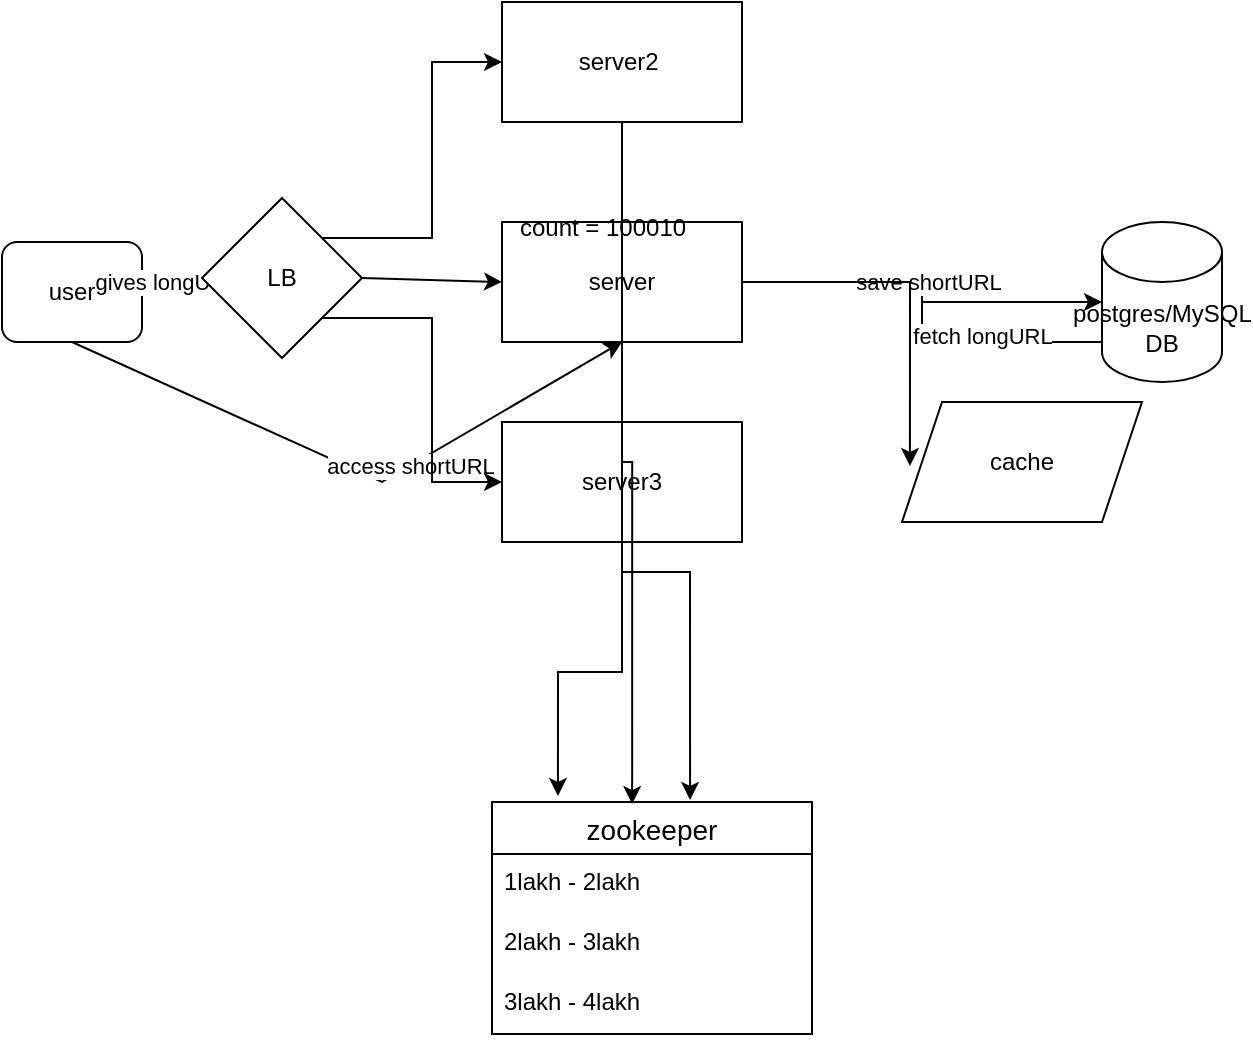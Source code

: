<mxfile version="22.0.2" type="device">
  <diagram name="Page-1" id="sfJMzmsc-NlCOAVKLh2X">
    <mxGraphModel dx="1114" dy="999" grid="1" gridSize="10" guides="1" tooltips="1" connect="1" arrows="1" fold="1" page="1" pageScale="1" pageWidth="827" pageHeight="1169" math="0" shadow="0">
      <root>
        <mxCell id="0" />
        <mxCell id="1" parent="0" />
        <mxCell id="dIqjZiLNoUQUuGdBUBtD-1" value="user&lt;br&gt;" style="rounded=1;whiteSpace=wrap;html=1;" parent="1" vertex="1">
          <mxGeometry x="30" y="340" width="70" height="50" as="geometry" />
        </mxCell>
        <mxCell id="dIqjZiLNoUQUuGdBUBtD-15" style="edgeStyle=orthogonalEdgeStyle;rounded=0;orthogonalLoop=1;jettySize=auto;html=1;entryX=0.333;entryY=0.75;entryDx=0;entryDy=0;entryPerimeter=0;" parent="1" source="dIqjZiLNoUQUuGdBUBtD-2" target="dIqjZiLNoUQUuGdBUBtD-3" edge="1">
          <mxGeometry relative="1" as="geometry">
            <mxPoint x="360" y="520" as="targetPoint" />
          </mxGeometry>
        </mxCell>
        <mxCell id="dIqjZiLNoUQUuGdBUBtD-16" value="fetch longURL" style="edgeLabel;html=1;align=center;verticalAlign=middle;resizable=0;points=[];" parent="dIqjZiLNoUQUuGdBUBtD-15" vertex="1" connectable="0">
          <mxGeometry x="0.304" y="3" relative="1" as="geometry">
            <mxPoint as="offset" />
          </mxGeometry>
        </mxCell>
        <mxCell id="dIqjZiLNoUQUuGdBUBtD-2" value="server" style="rounded=0;whiteSpace=wrap;html=1;" parent="1" vertex="1">
          <mxGeometry x="280" y="330" width="120" height="60" as="geometry" />
        </mxCell>
        <mxCell id="dIqjZiLNoUQUuGdBUBtD-3" value="postgres/MySQL DB&lt;br&gt;" style="shape=cylinder3;whiteSpace=wrap;html=1;boundedLbl=1;backgroundOutline=1;size=15;" parent="1" vertex="1">
          <mxGeometry x="580" y="330" width="60" height="80" as="geometry" />
        </mxCell>
        <mxCell id="dIqjZiLNoUQUuGdBUBtD-4" value="" style="endArrow=classic;html=1;rounded=0;entryX=0;entryY=0.5;entryDx=0;entryDy=0;exitX=1;exitY=0.5;exitDx=0;exitDy=0;" parent="1" source="dIqjZiLNoUQUuGdBUBtD-28" target="dIqjZiLNoUQUuGdBUBtD-2" edge="1">
          <mxGeometry width="50" height="50" relative="1" as="geometry">
            <mxPoint x="390" y="440" as="sourcePoint" />
            <mxPoint x="440" y="390" as="targetPoint" />
            <Array as="points" />
          </mxGeometry>
        </mxCell>
        <mxCell id="dIqjZiLNoUQUuGdBUBtD-5" style="edgeStyle=orthogonalEdgeStyle;rounded=0;orthogonalLoop=1;jettySize=auto;html=1;exitX=1;exitY=0.5;exitDx=0;exitDy=0;entryX=0;entryY=0.5;entryDx=0;entryDy=0;entryPerimeter=0;" parent="1" source="dIqjZiLNoUQUuGdBUBtD-2" target="dIqjZiLNoUQUuGdBUBtD-3" edge="1">
          <mxGeometry relative="1" as="geometry" />
        </mxCell>
        <mxCell id="dIqjZiLNoUQUuGdBUBtD-7" value="save shortURL" style="edgeLabel;html=1;align=center;verticalAlign=middle;resizable=0;points=[];" parent="dIqjZiLNoUQUuGdBUBtD-5" vertex="1" connectable="0">
          <mxGeometry x="-0.053" y="3" relative="1" as="geometry">
            <mxPoint as="offset" />
          </mxGeometry>
        </mxCell>
        <mxCell id="dIqjZiLNoUQUuGdBUBtD-13" value="" style="endArrow=classic;html=1;rounded=0;exitX=0.5;exitY=1;exitDx=0;exitDy=0;entryX=0.5;entryY=1;entryDx=0;entryDy=0;" parent="1" source="dIqjZiLNoUQUuGdBUBtD-1" target="dIqjZiLNoUQUuGdBUBtD-2" edge="1">
          <mxGeometry width="50" height="50" relative="1" as="geometry">
            <mxPoint x="390" y="440" as="sourcePoint" />
            <mxPoint x="440" y="390" as="targetPoint" />
            <Array as="points">
              <mxPoint x="220" y="460" />
            </Array>
          </mxGeometry>
        </mxCell>
        <mxCell id="dIqjZiLNoUQUuGdBUBtD-14" value="access shortURL" style="edgeLabel;html=1;align=center;verticalAlign=middle;resizable=0;points=[];" parent="dIqjZiLNoUQUuGdBUBtD-13" vertex="1" connectable="0">
          <mxGeometry x="0.202" relative="1" as="geometry">
            <mxPoint as="offset" />
          </mxGeometry>
        </mxCell>
        <mxCell id="dIqjZiLNoUQUuGdBUBtD-17" value="server2&amp;nbsp;" style="rounded=0;whiteSpace=wrap;html=1;" parent="1" vertex="1">
          <mxGeometry x="280" y="220" width="120" height="60" as="geometry" />
        </mxCell>
        <mxCell id="dIqjZiLNoUQUuGdBUBtD-18" value="count = 100010" style="text;html=1;align=center;verticalAlign=middle;resizable=0;points=[];autosize=1;strokeColor=none;fillColor=none;" parent="1" vertex="1">
          <mxGeometry x="275" y="318" width="110" height="30" as="geometry" />
        </mxCell>
        <mxCell id="dIqjZiLNoUQUuGdBUBtD-20" value="zookeeper" style="swimlane;fontStyle=0;childLayout=stackLayout;horizontal=1;startSize=26;horizontalStack=0;resizeParent=1;resizeParentMax=0;resizeLast=0;collapsible=1;marginBottom=0;align=center;fontSize=14;" parent="1" vertex="1">
          <mxGeometry x="275" y="620" width="160" height="116" as="geometry" />
        </mxCell>
        <mxCell id="dIqjZiLNoUQUuGdBUBtD-21" value="1lakh - 2lakh&lt;br&gt;" style="text;strokeColor=none;fillColor=none;spacingLeft=4;spacingRight=4;overflow=hidden;rotatable=0;points=[[0,0.5],[1,0.5]];portConstraint=eastwest;fontSize=12;whiteSpace=wrap;html=1;" parent="dIqjZiLNoUQUuGdBUBtD-20" vertex="1">
          <mxGeometry y="26" width="160" height="30" as="geometry" />
        </mxCell>
        <mxCell id="dIqjZiLNoUQUuGdBUBtD-22" value="2lakh - 3lakh" style="text;strokeColor=none;fillColor=none;spacingLeft=4;spacingRight=4;overflow=hidden;rotatable=0;points=[[0,0.5],[1,0.5]];portConstraint=eastwest;fontSize=12;whiteSpace=wrap;html=1;" parent="dIqjZiLNoUQUuGdBUBtD-20" vertex="1">
          <mxGeometry y="56" width="160" height="30" as="geometry" />
        </mxCell>
        <mxCell id="dIqjZiLNoUQUuGdBUBtD-23" value="3lakh - 4lakh" style="text;strokeColor=none;fillColor=none;spacingLeft=4;spacingRight=4;overflow=hidden;rotatable=0;points=[[0,0.5],[1,0.5]];portConstraint=eastwest;fontSize=12;whiteSpace=wrap;html=1;" parent="dIqjZiLNoUQUuGdBUBtD-20" vertex="1">
          <mxGeometry y="86" width="160" height="30" as="geometry" />
        </mxCell>
        <mxCell id="dIqjZiLNoUQUuGdBUBtD-24" value="server3" style="rounded=0;whiteSpace=wrap;html=1;" parent="1" vertex="1">
          <mxGeometry x="280" y="430" width="120" height="60" as="geometry" />
        </mxCell>
        <mxCell id="dIqjZiLNoUQUuGdBUBtD-25" style="edgeStyle=orthogonalEdgeStyle;rounded=0;orthogonalLoop=1;jettySize=auto;html=1;exitX=0.5;exitY=1;exitDx=0;exitDy=0;entryX=0.438;entryY=0.009;entryDx=0;entryDy=0;entryPerimeter=0;" parent="1" source="dIqjZiLNoUQUuGdBUBtD-17" target="dIqjZiLNoUQUuGdBUBtD-20" edge="1">
          <mxGeometry relative="1" as="geometry" />
        </mxCell>
        <mxCell id="dIqjZiLNoUQUuGdBUBtD-26" style="edgeStyle=orthogonalEdgeStyle;rounded=0;orthogonalLoop=1;jettySize=auto;html=1;entryX=0.619;entryY=-0.009;entryDx=0;entryDy=0;entryPerimeter=0;" parent="1" source="dIqjZiLNoUQUuGdBUBtD-2" target="dIqjZiLNoUQUuGdBUBtD-20" edge="1">
          <mxGeometry relative="1" as="geometry" />
        </mxCell>
        <mxCell id="dIqjZiLNoUQUuGdBUBtD-27" style="edgeStyle=orthogonalEdgeStyle;rounded=0;orthogonalLoop=1;jettySize=auto;html=1;entryX=0.206;entryY=-0.026;entryDx=0;entryDy=0;entryPerimeter=0;" parent="1" source="dIqjZiLNoUQUuGdBUBtD-24" target="dIqjZiLNoUQUuGdBUBtD-20" edge="1">
          <mxGeometry relative="1" as="geometry" />
        </mxCell>
        <mxCell id="dIqjZiLNoUQUuGdBUBtD-29" value="" style="endArrow=classic;html=1;rounded=0;entryX=0;entryY=0.5;entryDx=0;entryDy=0;exitX=1;exitY=0.5;exitDx=0;exitDy=0;" parent="1" source="dIqjZiLNoUQUuGdBUBtD-1" target="dIqjZiLNoUQUuGdBUBtD-28" edge="1">
          <mxGeometry width="50" height="50" relative="1" as="geometry">
            <mxPoint x="100" y="365" as="sourcePoint" />
            <mxPoint x="280" y="360" as="targetPoint" />
            <Array as="points" />
          </mxGeometry>
        </mxCell>
        <mxCell id="dIqjZiLNoUQUuGdBUBtD-30" value="gives longURL" style="edgeLabel;html=1;align=center;verticalAlign=middle;resizable=0;points=[];" parent="dIqjZiLNoUQUuGdBUBtD-29" vertex="1" connectable="0">
          <mxGeometry x="-0.163" y="2" relative="1" as="geometry">
            <mxPoint as="offset" />
          </mxGeometry>
        </mxCell>
        <mxCell id="dIqjZiLNoUQUuGdBUBtD-31" style="edgeStyle=orthogonalEdgeStyle;rounded=0;orthogonalLoop=1;jettySize=auto;html=1;exitX=1;exitY=0;exitDx=0;exitDy=0;entryX=0;entryY=0.5;entryDx=0;entryDy=0;" parent="1" source="dIqjZiLNoUQUuGdBUBtD-28" target="dIqjZiLNoUQUuGdBUBtD-17" edge="1">
          <mxGeometry relative="1" as="geometry" />
        </mxCell>
        <mxCell id="dIqjZiLNoUQUuGdBUBtD-32" style="edgeStyle=orthogonalEdgeStyle;rounded=0;orthogonalLoop=1;jettySize=auto;html=1;exitX=1;exitY=1;exitDx=0;exitDy=0;entryX=0;entryY=0.5;entryDx=0;entryDy=0;" parent="1" source="dIqjZiLNoUQUuGdBUBtD-28" target="dIqjZiLNoUQUuGdBUBtD-24" edge="1">
          <mxGeometry relative="1" as="geometry" />
        </mxCell>
        <mxCell id="dIqjZiLNoUQUuGdBUBtD-28" value="LB" style="rhombus;whiteSpace=wrap;html=1;" parent="1" vertex="1">
          <mxGeometry x="130" y="318" width="80" height="80" as="geometry" />
        </mxCell>
        <mxCell id="dIqjZiLNoUQUuGdBUBtD-34" value="cache" style="shape=parallelogram;perimeter=parallelogramPerimeter;whiteSpace=wrap;html=1;fixedSize=1;" parent="1" vertex="1">
          <mxGeometry x="480" y="420" width="120" height="60" as="geometry" />
        </mxCell>
        <mxCell id="dIqjZiLNoUQUuGdBUBtD-35" style="edgeStyle=orthogonalEdgeStyle;rounded=0;orthogonalLoop=1;jettySize=auto;html=1;exitX=1;exitY=0.5;exitDx=0;exitDy=0;entryX=0.033;entryY=0.533;entryDx=0;entryDy=0;entryPerimeter=0;" parent="1" source="dIqjZiLNoUQUuGdBUBtD-2" target="dIqjZiLNoUQUuGdBUBtD-34" edge="1">
          <mxGeometry relative="1" as="geometry" />
        </mxCell>
      </root>
    </mxGraphModel>
  </diagram>
</mxfile>
